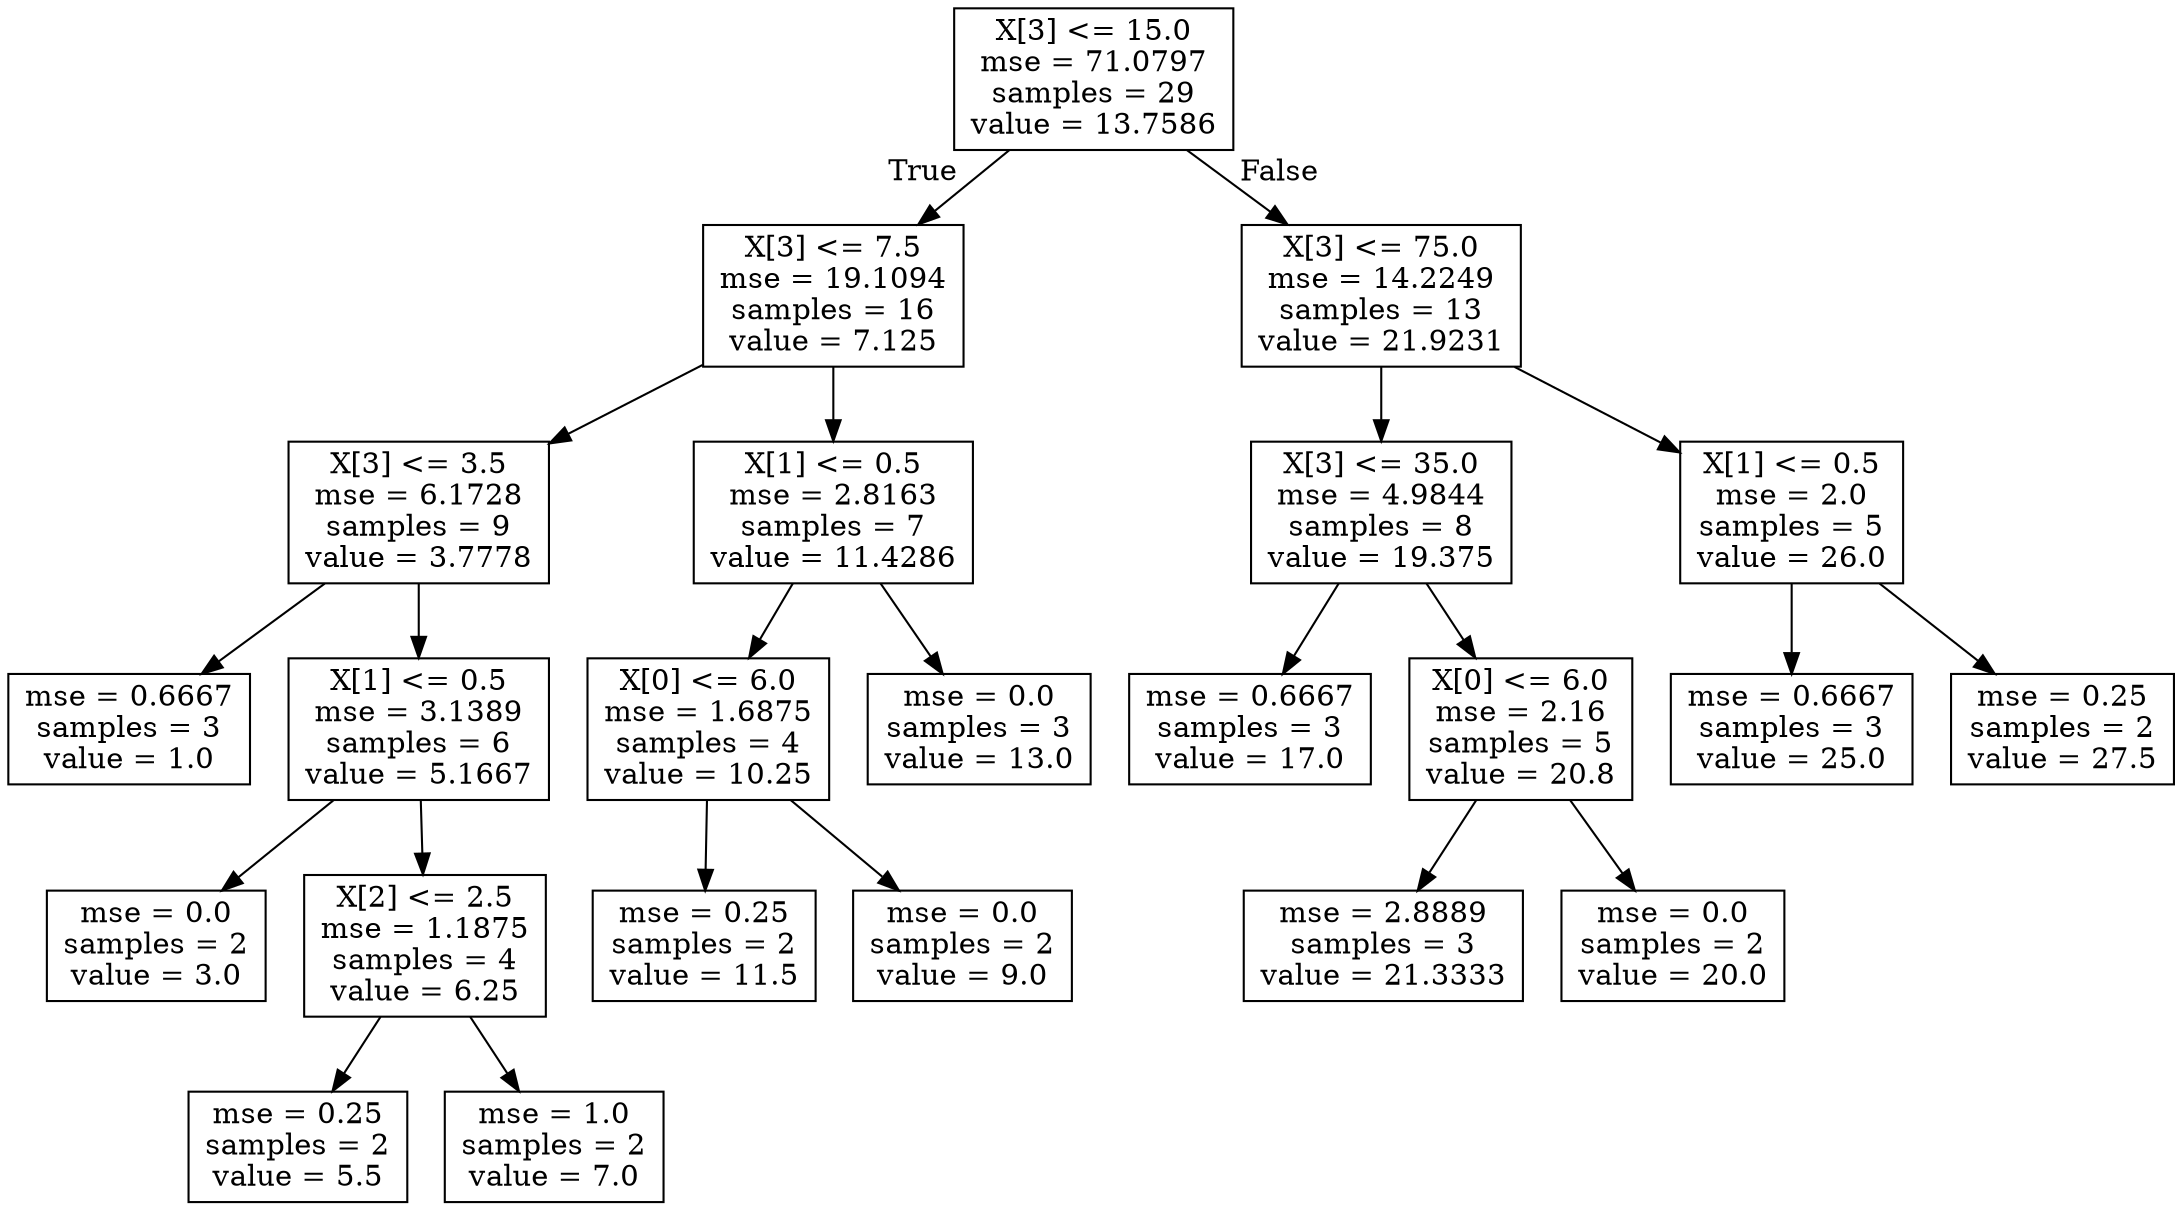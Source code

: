 digraph Tree {
node [shape=box] ;
0 [label="X[3] <= 15.0\nmse = 71.0797\nsamples = 29\nvalue = 13.7586"] ;
1 [label="X[3] <= 7.5\nmse = 19.1094\nsamples = 16\nvalue = 7.125"] ;
0 -> 1 [labeldistance=2.5, labelangle=45, headlabel="True"] ;
2 [label="X[3] <= 3.5\nmse = 6.1728\nsamples = 9\nvalue = 3.7778"] ;
1 -> 2 ;
3 [label="mse = 0.6667\nsamples = 3\nvalue = 1.0"] ;
2 -> 3 ;
4 [label="X[1] <= 0.5\nmse = 3.1389\nsamples = 6\nvalue = 5.1667"] ;
2 -> 4 ;
5 [label="mse = 0.0\nsamples = 2\nvalue = 3.0"] ;
4 -> 5 ;
6 [label="X[2] <= 2.5\nmse = 1.1875\nsamples = 4\nvalue = 6.25"] ;
4 -> 6 ;
7 [label="mse = 0.25\nsamples = 2\nvalue = 5.5"] ;
6 -> 7 ;
8 [label="mse = 1.0\nsamples = 2\nvalue = 7.0"] ;
6 -> 8 ;
9 [label="X[1] <= 0.5\nmse = 2.8163\nsamples = 7\nvalue = 11.4286"] ;
1 -> 9 ;
10 [label="X[0] <= 6.0\nmse = 1.6875\nsamples = 4\nvalue = 10.25"] ;
9 -> 10 ;
11 [label="mse = 0.25\nsamples = 2\nvalue = 11.5"] ;
10 -> 11 ;
12 [label="mse = 0.0\nsamples = 2\nvalue = 9.0"] ;
10 -> 12 ;
13 [label="mse = 0.0\nsamples = 3\nvalue = 13.0"] ;
9 -> 13 ;
14 [label="X[3] <= 75.0\nmse = 14.2249\nsamples = 13\nvalue = 21.9231"] ;
0 -> 14 [labeldistance=2.5, labelangle=-45, headlabel="False"] ;
15 [label="X[3] <= 35.0\nmse = 4.9844\nsamples = 8\nvalue = 19.375"] ;
14 -> 15 ;
16 [label="mse = 0.6667\nsamples = 3\nvalue = 17.0"] ;
15 -> 16 ;
17 [label="X[0] <= 6.0\nmse = 2.16\nsamples = 5\nvalue = 20.8"] ;
15 -> 17 ;
18 [label="mse = 2.8889\nsamples = 3\nvalue = 21.3333"] ;
17 -> 18 ;
19 [label="mse = 0.0\nsamples = 2\nvalue = 20.0"] ;
17 -> 19 ;
20 [label="X[1] <= 0.5\nmse = 2.0\nsamples = 5\nvalue = 26.0"] ;
14 -> 20 ;
21 [label="mse = 0.6667\nsamples = 3\nvalue = 25.0"] ;
20 -> 21 ;
22 [label="mse = 0.25\nsamples = 2\nvalue = 27.5"] ;
20 -> 22 ;
}